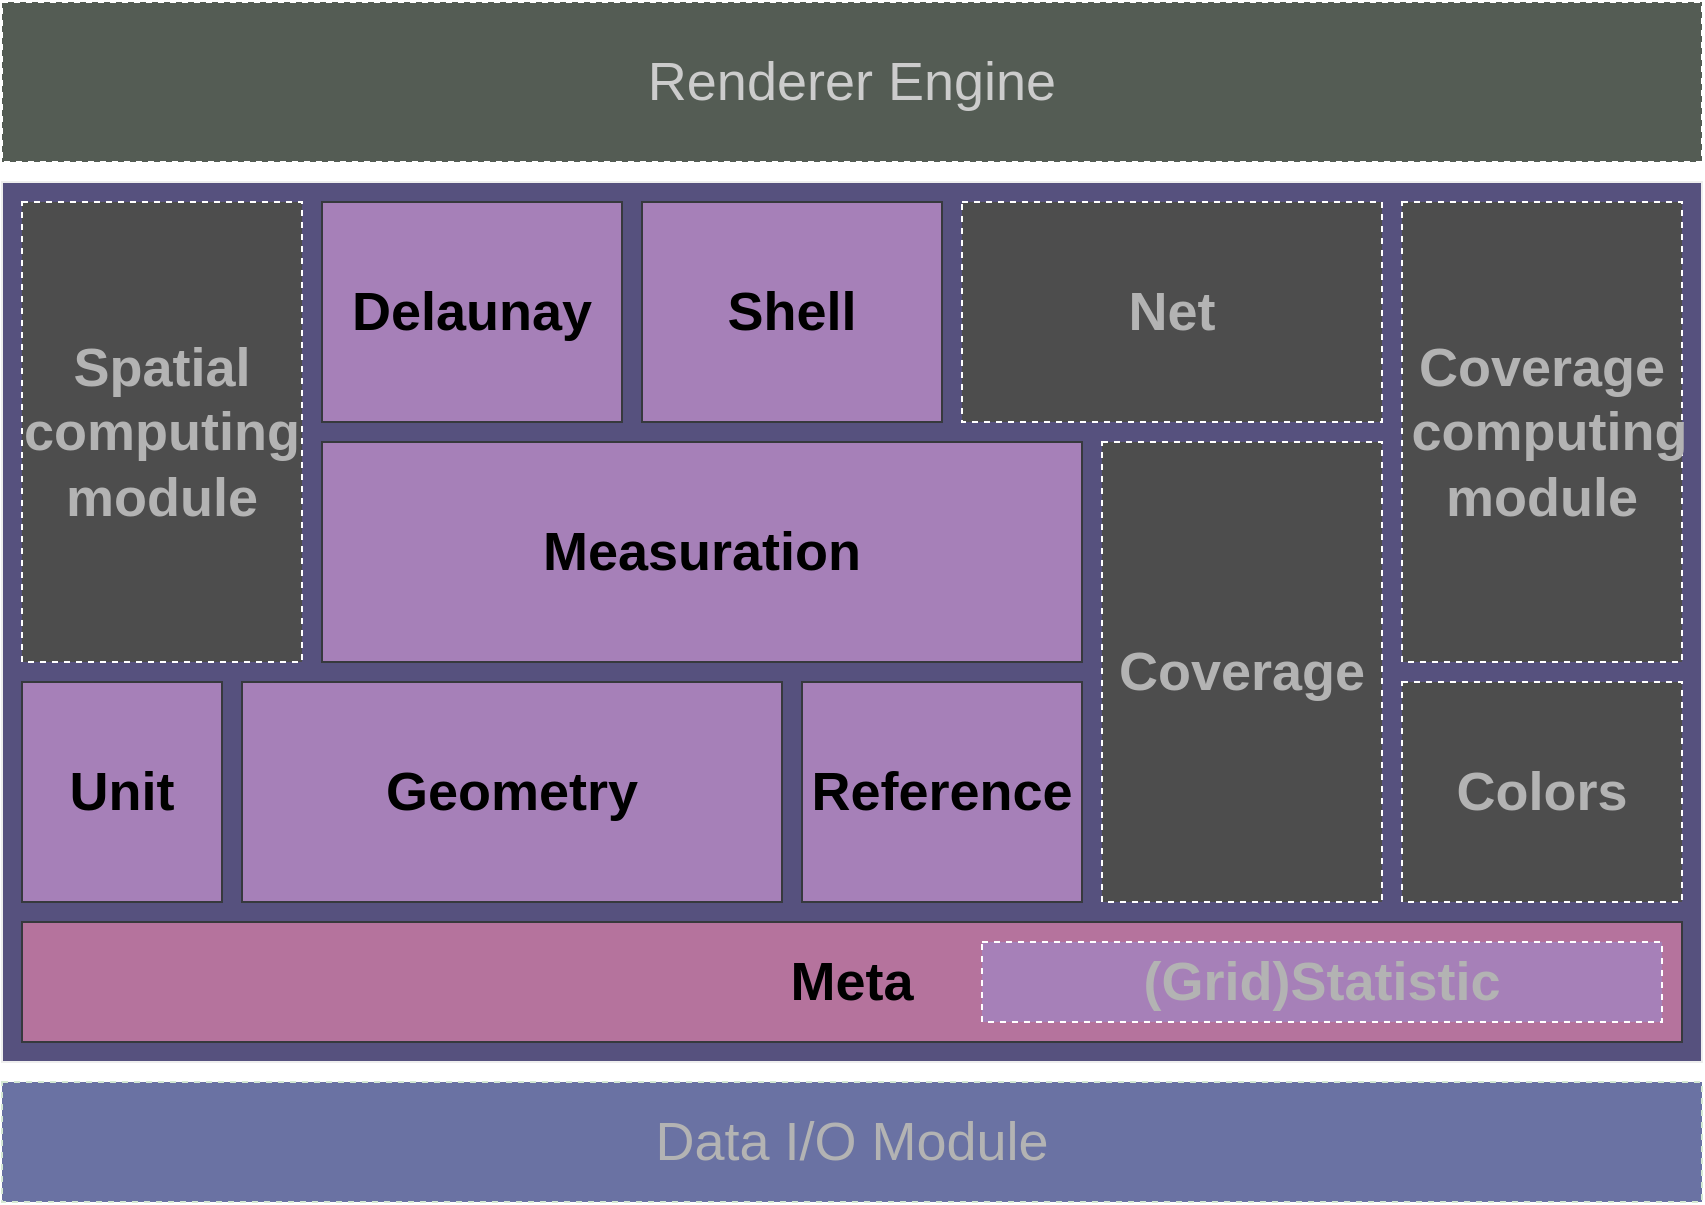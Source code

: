 <mxfile version="21.8.2" type="device">
  <diagram name="第 1 页" id="Ye9Vdzjhh4pGuBgMLgJx">
    <mxGraphModel dx="1182" dy="683" grid="1" gridSize="10" guides="1" tooltips="1" connect="1" arrows="1" fold="1" page="1" pageScale="1" pageWidth="827" pageHeight="1169" math="0" shadow="0">
      <root>
        <mxCell id="0" />
        <mxCell id="1" parent="0" />
        <mxCell id="-caN3-fQfj51fVVMVL18-16" value="" style="rounded=0;whiteSpace=wrap;html=1;strokeColor=#EEEEEE;fontColor=#FFFFFF;fillColor=#56517E;" vertex="1" parent="1">
          <mxGeometry x="50" y="240" width="850" height="440" as="geometry" />
        </mxCell>
        <mxCell id="-caN3-fQfj51fVVMVL18-5" value="&lt;b&gt;&lt;font style=&quot;font-size: 27px;&quot;&gt;Meta&lt;/font&gt;&lt;/b&gt;" style="rounded=0;whiteSpace=wrap;html=1;fillColor=#B5739D;strokeColor=#36393d;" vertex="1" parent="1">
          <mxGeometry x="60" y="610" width="830" height="60" as="geometry" />
        </mxCell>
        <mxCell id="-caN3-fQfj51fVVMVL18-6" value="&lt;span style=&quot;font-size: 27px;&quot;&gt;&lt;b&gt;Geometry&lt;/b&gt;&lt;/span&gt;" style="rounded=0;whiteSpace=wrap;html=1;fillColor=#A680B8;strokeColor=#36393d;" vertex="1" parent="1">
          <mxGeometry x="170" y="490" width="270" height="110" as="geometry" />
        </mxCell>
        <mxCell id="-caN3-fQfj51fVVMVL18-7" value="&lt;span style=&quot;font-size: 27px;&quot;&gt;&lt;b&gt;Unit&lt;/b&gt;&lt;/span&gt;" style="rounded=0;whiteSpace=wrap;html=1;fillColor=#A680B8;strokeColor=#36393d;" vertex="1" parent="1">
          <mxGeometry x="60" y="490" width="100" height="110" as="geometry" />
        </mxCell>
        <mxCell id="-caN3-fQfj51fVVMVL18-8" value="&lt;span style=&quot;font-size: 27px;&quot;&gt;&lt;b&gt;Reference&lt;/b&gt;&lt;/span&gt;" style="rounded=0;whiteSpace=wrap;html=1;fillColor=#A680B8;strokeColor=#36393d;" vertex="1" parent="1">
          <mxGeometry x="450" y="490" width="140" height="110" as="geometry" />
        </mxCell>
        <mxCell id="-caN3-fQfj51fVVMVL18-9" value="&lt;span style=&quot;font-size: 27px;&quot;&gt;&lt;b&gt;Measuration&lt;/b&gt;&lt;/span&gt;" style="rounded=0;whiteSpace=wrap;html=1;fillColor=#A680B8;strokeColor=#36393d;" vertex="1" parent="1">
          <mxGeometry x="210" y="370" width="380" height="110" as="geometry" />
        </mxCell>
        <mxCell id="-caN3-fQfj51fVVMVL18-10" value="&lt;span style=&quot;font-size: 27px;&quot;&gt;&lt;b&gt;Delaunay&lt;/b&gt;&lt;/span&gt;" style="rounded=0;whiteSpace=wrap;html=1;fillColor=#A680B8;strokeColor=#36393d;" vertex="1" parent="1">
          <mxGeometry x="210" y="250" width="150" height="110" as="geometry" />
        </mxCell>
        <mxCell id="-caN3-fQfj51fVVMVL18-11" value="&lt;span style=&quot;font-size: 27px;&quot;&gt;&lt;b&gt;Shell&lt;/b&gt;&lt;/span&gt;" style="rounded=0;whiteSpace=wrap;html=1;fillColor=#A680B8;strokeColor=#36393d;" vertex="1" parent="1">
          <mxGeometry x="370" y="250" width="150" height="110" as="geometry" />
        </mxCell>
        <mxCell id="-caN3-fQfj51fVVMVL18-13" value="&lt;span style=&quot;font-size: 27px;&quot;&gt;&lt;b style=&quot;&quot;&gt;&lt;font color=&quot;#b3b3b3&quot;&gt;Coverage&lt;/font&gt;&lt;/b&gt;&lt;/span&gt;" style="rounded=0;whiteSpace=wrap;html=1;fillColor=#4D4D4D;strokeColor=#FFFFFF;dashed=1;strokeWidth=1;" vertex="1" parent="1">
          <mxGeometry x="600" y="370" width="140" height="230" as="geometry" />
        </mxCell>
        <mxCell id="-caN3-fQfj51fVVMVL18-15" value="&lt;font color=&quot;#b3b3b3&quot;&gt;&lt;span style=&quot;font-size: 27px;&quot;&gt;&lt;b&gt;Colors&lt;/b&gt;&lt;/span&gt;&lt;/font&gt;" style="rounded=0;whiteSpace=wrap;html=1;fillColor=#4D4D4D;strokeColor=#FFFFFF;dashed=1;strokeWidth=1;" vertex="1" parent="1">
          <mxGeometry x="750" y="490" width="140" height="110" as="geometry" />
        </mxCell>
        <mxCell id="-caN3-fQfj51fVVMVL18-17" value="&lt;font color=&quot;#b3b3b3&quot;&gt;&lt;span style=&quot;font-size: 27px;&quot;&gt;&lt;b&gt;Net&lt;/b&gt;&lt;/span&gt;&lt;/font&gt;" style="rounded=0;whiteSpace=wrap;html=1;fillColor=#4D4D4D;strokeColor=#FFFFFF;dashed=1;strokeWidth=1;" vertex="1" parent="1">
          <mxGeometry x="530" y="250" width="210" height="110" as="geometry" />
        </mxCell>
        <mxCell id="-caN3-fQfj51fVVMVL18-18" value="&lt;span style=&quot;font-size: 27px;&quot;&gt;&lt;b style=&quot;&quot;&gt;&lt;font color=&quot;#b3b3b3&quot;&gt;(Grid)Statistic&lt;/font&gt;&lt;/b&gt;&lt;/span&gt;" style="rounded=0;whiteSpace=wrap;html=1;fillColor=#A680B8;strokeColor=#FFFFFF;dashed=1;strokeWidth=1;" vertex="1" parent="1">
          <mxGeometry x="540" y="620" width="340" height="40" as="geometry" />
        </mxCell>
        <mxCell id="-caN3-fQfj51fVVMVL18-19" value="&lt;font color=&quot;#b3b3b3&quot; style=&quot;font-size: 27px;&quot;&gt;&lt;b&gt;Spatial computing module&lt;/b&gt;&lt;/font&gt;" style="rounded=0;whiteSpace=wrap;html=1;fillColor=#4D4D4D;strokeColor=#FFFFFF;dashed=1;strokeWidth=1;" vertex="1" parent="1">
          <mxGeometry x="60" y="250" width="140" height="230" as="geometry" />
        </mxCell>
        <mxCell id="-caN3-fQfj51fVVMVL18-20" value="&lt;font color=&quot;#b3b3b3&quot; style=&quot;font-size: 27px;&quot;&gt;Data I/O Module&lt;/font&gt;" style="rounded=0;whiteSpace=wrap;html=1;strokeColor=#D5E8D4;fillColor=#6A72A3;dashed=1;" vertex="1" parent="1">
          <mxGeometry x="50" y="690" width="850" height="60" as="geometry" />
        </mxCell>
        <mxCell id="-caN3-fQfj51fVVMVL18-22" value="&lt;font color=&quot;#cccccc&quot; style=&quot;font-size: 27px;&quot;&gt;Renderer Engine&lt;/font&gt;" style="rounded=0;whiteSpace=wrap;html=1;strokeColor=#FFFFFF;fillColor=#545C54;dashed=1;" vertex="1" parent="1">
          <mxGeometry x="50" y="150" width="850" height="80" as="geometry" />
        </mxCell>
        <mxCell id="-caN3-fQfj51fVVMVL18-23" value="&lt;font color=&quot;#b3b3b3&quot; style=&quot;font-size: 27px;&quot;&gt;&lt;b&gt;Coverage&lt;br&gt;&amp;nbsp;computing module&lt;/b&gt;&lt;/font&gt;" style="rounded=0;whiteSpace=wrap;html=1;fillColor=#4D4D4D;strokeColor=#FFFFFF;dashed=1;strokeWidth=1;" vertex="1" parent="1">
          <mxGeometry x="750" y="250" width="140" height="230" as="geometry" />
        </mxCell>
      </root>
    </mxGraphModel>
  </diagram>
</mxfile>
